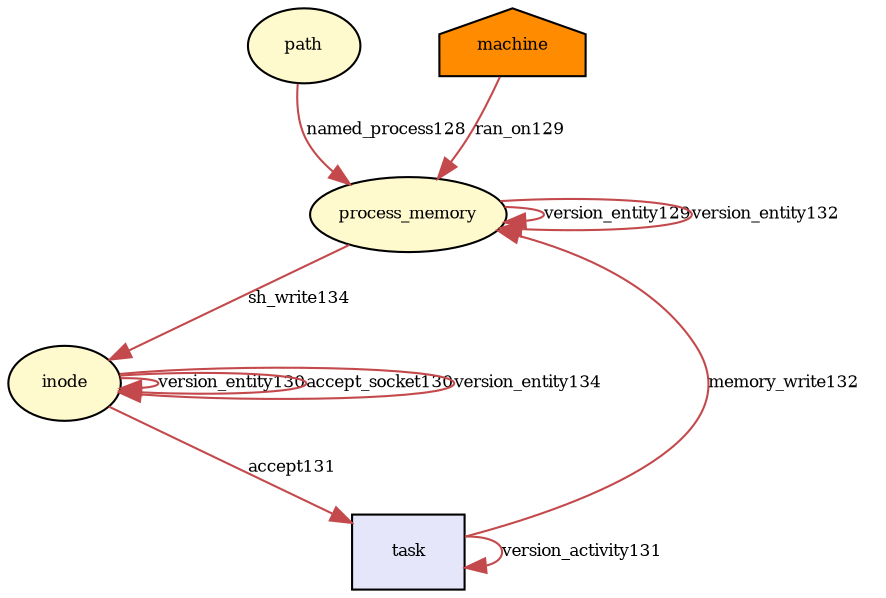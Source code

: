 digraph RGL__DirectedAdjacencyGraph {path[fontsize = 8,label = "path",shape = ellipse, fillcolor="#fffacd", style = filled]

process_memory[fontsize = 8,label = "process_memory",shape = ellipse, fillcolor="#fffacd", style = filled]

path -> process_memory[fontsize = 8,label = "named_process128", color="#c3494c"]

process_memory -> process_memory[fontsize = 8,label = "version_entity129", color="#c3494c"]

machine[fontsize = 8,label = "machine",shape = house, fillcolor="#ff8c00", style = filled]

machine -> process_memory[fontsize = 8,label = "ran_on129", color="#c3494c"]

inode[fontsize = 8,label = "inode",shape = ellipse, fillcolor="#fffacd", style = filled]

inode -> inode[fontsize = 8,label = "version_entity130", color="#c3494c"]

inode -> inode[fontsize = 8,label = "accept_socket130", color="#c3494c"]

task[fontsize = 8,label = "task",shape = rectangle, fillcolor="#e6e6fa", style = filled]

task -> task[fontsize = 8,label = "version_activity131", color="#c3494c"]

inode -> task[fontsize = 8,label = "accept131", color="#c3494c"]

process_memory -> process_memory[fontsize = 8,label = "version_entity132", color="#c3494c"]

task -> process_memory[fontsize = 8,label = "memory_write132", color="#c3494c"]

inode -> inode[fontsize = 8,label = "version_entity134", color="#c3494c"]

process_memory -> inode[fontsize = 8,label = "sh_write134", color="#c3494c"]

}